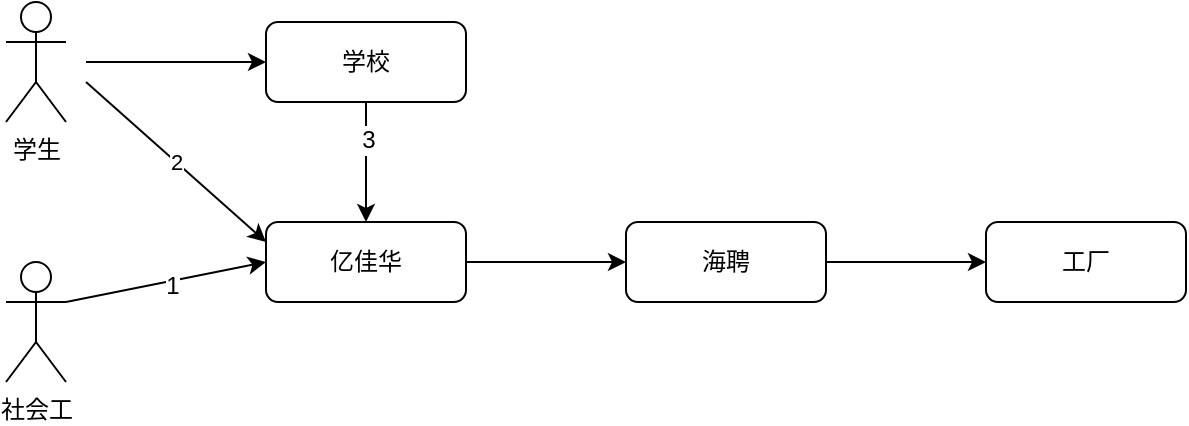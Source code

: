 <mxfile version="12.7.8" type="github" pages="2">
  <diagram id="BHa22Xi18E4oROtJBQzS" name="Page-1">
    <mxGraphModel dx="1186" dy="662" grid="1" gridSize="10" guides="1" tooltips="1" connect="1" arrows="1" fold="1" page="1" pageScale="1" pageWidth="827" pageHeight="1169" math="0" shadow="0">
      <root>
        <mxCell id="0" />
        <mxCell id="1" parent="0" />
        <mxCell id="QnXjbmrfORfTQE6EK7PR-1" value="社会工" style="shape=umlActor;verticalLabelPosition=bottom;labelBackgroundColor=#ffffff;verticalAlign=top;html=1;outlineConnect=0;" parent="1" vertex="1">
          <mxGeometry x="150" y="220" width="30" height="60" as="geometry" />
        </mxCell>
        <mxCell id="QnXjbmrfORfTQE6EK7PR-4" value="学生" style="shape=umlActor;verticalLabelPosition=bottom;labelBackgroundColor=#ffffff;verticalAlign=top;html=1;outlineConnect=0;" parent="1" vertex="1">
          <mxGeometry x="150" y="90" width="30" height="60" as="geometry" />
        </mxCell>
        <mxCell id="QnXjbmrfORfTQE6EK7PR-14" value="" style="edgeStyle=orthogonalEdgeStyle;rounded=0;orthogonalLoop=1;jettySize=auto;html=1;" parent="1" source="QnXjbmrfORfTQE6EK7PR-7" target="QnXjbmrfORfTQE6EK7PR-8" edge="1">
          <mxGeometry relative="1" as="geometry" />
        </mxCell>
        <mxCell id="QnXjbmrfORfTQE6EK7PR-19" value="3" style="text;html=1;align=center;verticalAlign=middle;resizable=0;points=[];labelBackgroundColor=#ffffff;" parent="QnXjbmrfORfTQE6EK7PR-14" vertex="1" connectable="0">
          <mxGeometry x="-0.367" y="1" relative="1" as="geometry">
            <mxPoint as="offset" />
          </mxGeometry>
        </mxCell>
        <mxCell id="QnXjbmrfORfTQE6EK7PR-7" value="学校" style="rounded=1;whiteSpace=wrap;html=1;" parent="1" vertex="1">
          <mxGeometry x="280" y="100" width="100" height="40" as="geometry" />
        </mxCell>
        <mxCell id="QnXjbmrfORfTQE6EK7PR-15" value="" style="edgeStyle=orthogonalEdgeStyle;rounded=0;orthogonalLoop=1;jettySize=auto;html=1;" parent="1" source="QnXjbmrfORfTQE6EK7PR-8" target="QnXjbmrfORfTQE6EK7PR-10" edge="1">
          <mxGeometry relative="1" as="geometry" />
        </mxCell>
        <mxCell id="QnXjbmrfORfTQE6EK7PR-8" value="亿佳华" style="rounded=1;whiteSpace=wrap;html=1;" parent="1" vertex="1">
          <mxGeometry x="280" y="200" width="100" height="40" as="geometry" />
        </mxCell>
        <mxCell id="QnXjbmrfORfTQE6EK7PR-9" value="工厂" style="rounded=1;whiteSpace=wrap;html=1;" parent="1" vertex="1">
          <mxGeometry x="640" y="200" width="100" height="40" as="geometry" />
        </mxCell>
        <mxCell id="QnXjbmrfORfTQE6EK7PR-16" value="" style="edgeStyle=orthogonalEdgeStyle;rounded=0;orthogonalLoop=1;jettySize=auto;html=1;" parent="1" source="QnXjbmrfORfTQE6EK7PR-10" target="QnXjbmrfORfTQE6EK7PR-9" edge="1">
          <mxGeometry relative="1" as="geometry" />
        </mxCell>
        <mxCell id="QnXjbmrfORfTQE6EK7PR-10" value="海聘" style="rounded=1;whiteSpace=wrap;html=1;" parent="1" vertex="1">
          <mxGeometry x="460" y="200" width="100" height="40" as="geometry" />
        </mxCell>
        <mxCell id="QnXjbmrfORfTQE6EK7PR-11" value="" style="endArrow=classic;html=1;exitX=1;exitY=0.333;exitDx=0;exitDy=0;exitPerimeter=0;entryX=0;entryY=0.5;entryDx=0;entryDy=0;" parent="1" source="QnXjbmrfORfTQE6EK7PR-1" target="QnXjbmrfORfTQE6EK7PR-8" edge="1">
          <mxGeometry width="50" height="50" relative="1" as="geometry">
            <mxPoint x="420" y="300" as="sourcePoint" />
            <mxPoint x="470" y="250" as="targetPoint" />
          </mxGeometry>
        </mxCell>
        <mxCell id="QnXjbmrfORfTQE6EK7PR-17" value="1" style="text;html=1;align=center;verticalAlign=middle;resizable=0;points=[];labelBackgroundColor=#ffffff;" parent="QnXjbmrfORfTQE6EK7PR-11" vertex="1" connectable="0">
          <mxGeometry x="0.054" y="-2" relative="1" as="geometry">
            <mxPoint as="offset" />
          </mxGeometry>
        </mxCell>
        <mxCell id="QnXjbmrfORfTQE6EK7PR-12" value="2" style="endArrow=classic;html=1;entryX=0;entryY=0.25;entryDx=0;entryDy=0;" parent="1" target="QnXjbmrfORfTQE6EK7PR-8" edge="1">
          <mxGeometry width="50" height="50" relative="1" as="geometry">
            <mxPoint x="190" y="130" as="sourcePoint" />
            <mxPoint x="290" y="230" as="targetPoint" />
          </mxGeometry>
        </mxCell>
        <mxCell id="QnXjbmrfORfTQE6EK7PR-13" value="" style="endArrow=classic;html=1;exitX=1;exitY=0.333;exitDx=0;exitDy=0;exitPerimeter=0;entryX=0;entryY=0.5;entryDx=0;entryDy=0;" parent="1" target="QnXjbmrfORfTQE6EK7PR-7" edge="1">
          <mxGeometry width="50" height="50" relative="1" as="geometry">
            <mxPoint x="190" y="120" as="sourcePoint" />
            <mxPoint x="290" y="220" as="targetPoint" />
          </mxGeometry>
        </mxCell>
      </root>
    </mxGraphModel>
  </diagram>
  <diagram id="u4T3ctXfvyd1MrAKVFzs" name="海聘运营架构">
    <mxGraphModel dx="946" dy="662" grid="1" gridSize="10" guides="1" tooltips="1" connect="1" arrows="1" fold="1" page="1" pageScale="1" pageWidth="827" pageHeight="1169" math="0" shadow="0">
      <root>
        <mxCell id="DslbjQHbkyDTHoWoJ0GG-0" />
        <mxCell id="DslbjQHbkyDTHoWoJ0GG-1" parent="DslbjQHbkyDTHoWoJ0GG-0" />
        <mxCell id="DslbjQHbkyDTHoWoJ0GG-2" value="统一数据平台" style="ellipse;whiteSpace=wrap;html=1;aspect=fixed;fontSize=18;" vertex="1" parent="DslbjQHbkyDTHoWoJ0GG-1">
          <mxGeometry x="425" y="420" width="130" height="130" as="geometry" />
        </mxCell>
        <mxCell id="DslbjQHbkyDTHoWoJ0GG-4" value="小程序" style="rounded=1;whiteSpace=wrap;html=1;fontSize=18;" vertex="1" parent="DslbjQHbkyDTHoWoJ0GG-1">
          <mxGeometry x="260" y="310" width="120" height="60" as="geometry" />
        </mxCell>
        <mxCell id="DslbjQHbkyDTHoWoJ0GG-5" value="公众号H5" style="rounded=1;whiteSpace=wrap;html=1;fontSize=18;" vertex="1" parent="DslbjQHbkyDTHoWoJ0GG-1">
          <mxGeometry x="430" y="310" width="120" height="60" as="geometry" />
        </mxCell>
        <mxCell id="DslbjQHbkyDTHoWoJ0GG-7" value="APP" style="rounded=1;whiteSpace=wrap;html=1;fontSize=18;" vertex="1" parent="DslbjQHbkyDTHoWoJ0GG-1">
          <mxGeometry x="600" y="310" width="120" height="60" as="geometry" />
        </mxCell>
        <mxCell id="DslbjQHbkyDTHoWoJ0GG-8" value="小程序" style="rounded=1;whiteSpace=wrap;html=1;fontSize=18;" vertex="1" parent="DslbjQHbkyDTHoWoJ0GG-1">
          <mxGeometry x="160" y="190" width="110" height="50" as="geometry" />
        </mxCell>
        <mxCell id="DslbjQHbkyDTHoWoJ0GG-9" value="中介公司" style="shape=umlActor;verticalLabelPosition=bottom;labelBackgroundColor=#ffffff;verticalAlign=top;html=1;outlineConnect=0;fontSize=18;" vertex="1" parent="DslbjQHbkyDTHoWoJ0GG-1">
          <mxGeometry x="120" y="40" width="30" height="60" as="geometry" />
        </mxCell>
        <mxCell id="DslbjQHbkyDTHoWoJ0GG-10" value="代理" style="shape=umlActor;verticalLabelPosition=bottom;labelBackgroundColor=#ffffff;verticalAlign=top;html=1;outlineConnect=0;fontSize=18;" vertex="1" parent="DslbjQHbkyDTHoWoJ0GG-1">
          <mxGeometry x="250" y="40" width="30" height="60" as="geometry" />
        </mxCell>
        <mxCell id="DslbjQHbkyDTHoWoJ0GG-11" value="工人" style="shape=umlActor;verticalLabelPosition=bottom;labelBackgroundColor=#ffffff;verticalAlign=top;html=1;outlineConnect=0;fontSize=18;" vertex="1" parent="DslbjQHbkyDTHoWoJ0GG-1">
          <mxGeometry x="360" y="40" width="30" height="60" as="geometry" />
        </mxCell>
      </root>
    </mxGraphModel>
  </diagram>
</mxfile>
